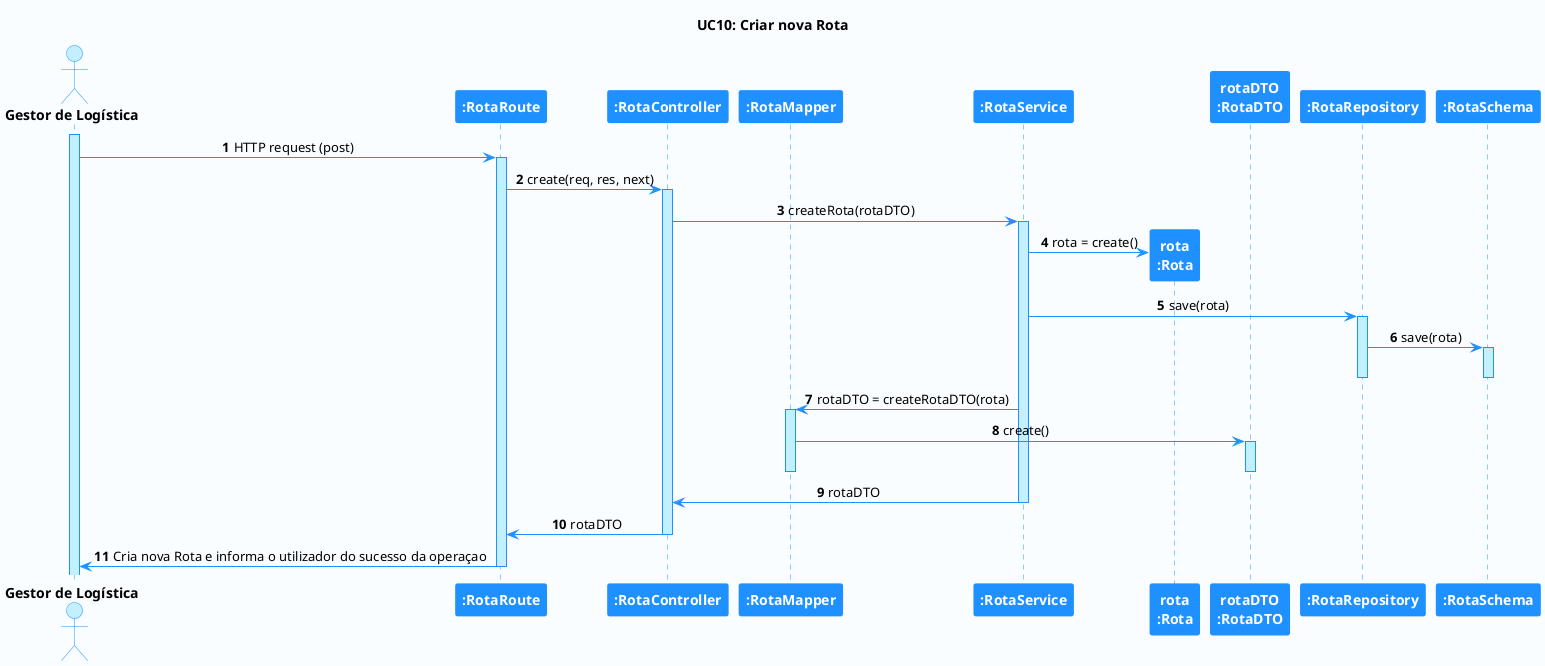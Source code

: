 @startuml hello

'-Style----------------------------------------------------------------------------------------------------------------

autonumber

skinparam DefaultTextAlignment center

skinparam BackgroundColor #fafdff

skinparam sequence {
    LifeLineBorderColor DodgerBlue
    LifeLineBackgroundColor APPLICATION

    ActorBackgroundColor APPLICATION
    ActorBorderColor DodgerBlue

    BackgroundColor #FFFFFF
    ArrowColor DodgerBlue
    BorderColor DodgerBlue

    ParticipantBackgroundColor DodgerBlue
    ParticipantFontColor #FFFFFF
    ParticipantBorderColor DodgerBlue

    GroupBorderColor #082642
    GroupBackgroundColor APPLICATION
}

skinparam note {
    LifeLineBorderColor DodgerBlue
    LifeLineBackgroundColor APPLICATION

    ActorBackgroundColor APPLICATION
    ActorBorderColor DodgerBlue

    BackgroundColor #FFFFFF
    ArrowColor DodgerBlue
    BorderColor DodgerBlue

    ParticipantBackgroundColor DodgerBlue
    ParticipantFontColor #FFFFFF
    ParticipantBorderColor DodgerBlue

    GroupBorderColor #082642
    GroupBackgroundColor APPLICATION
}

'-Title----------------------------------------------------------------------------------------------------------------

title UC10: Criar nova Rota

'-Actors/Participants--------------------------------------------------------------------------------------------------

actor "<b>Gestor de Logística" as A
participant "<b>:RotaRoute" as RR
participant "<b>:RotaController" as RC
participant "<b>:RotaMapper" as RM
participant "<b>:RotaService" as RS
participant "<b>rota\n<b>:Rota" as R
participant "<b>rotaDTO\n<b>:RotaDTO" as RD
participant "<b>:RotaRepository" as RREP
participant "<b>:RotaSchema" as RSC


'-Associations---------------------------------------------------------------------------------------------------------

activate A

A -> RR: HTTP request (post)
activate RR

RR -> RC: create(req, res, next)
activate RC


RC -> RS : createRota(rotaDTO)
activate RS
RS -> R** : rota = create()
RS -> RREP : save(rota)
activate RREP
RREP -> RSC : save(rota)
activate RSC
deactivate RSC
deactivate RREP

RS -> RM : rotaDTO = createRotaDTO(rota)
activate RM
RM -> RD : create()
activate RD
deactivate RD
deactivate RM
RS -> RC : rotaDTO
deactivate RS
RC -> RR: rotaDTO
deactivate RC

RR -> A: Cria nova Rota e informa o utilizador do sucesso da operaçao
deactivate RR
'----------------------------------------------------------------------------------------------------------------------

@enduml
